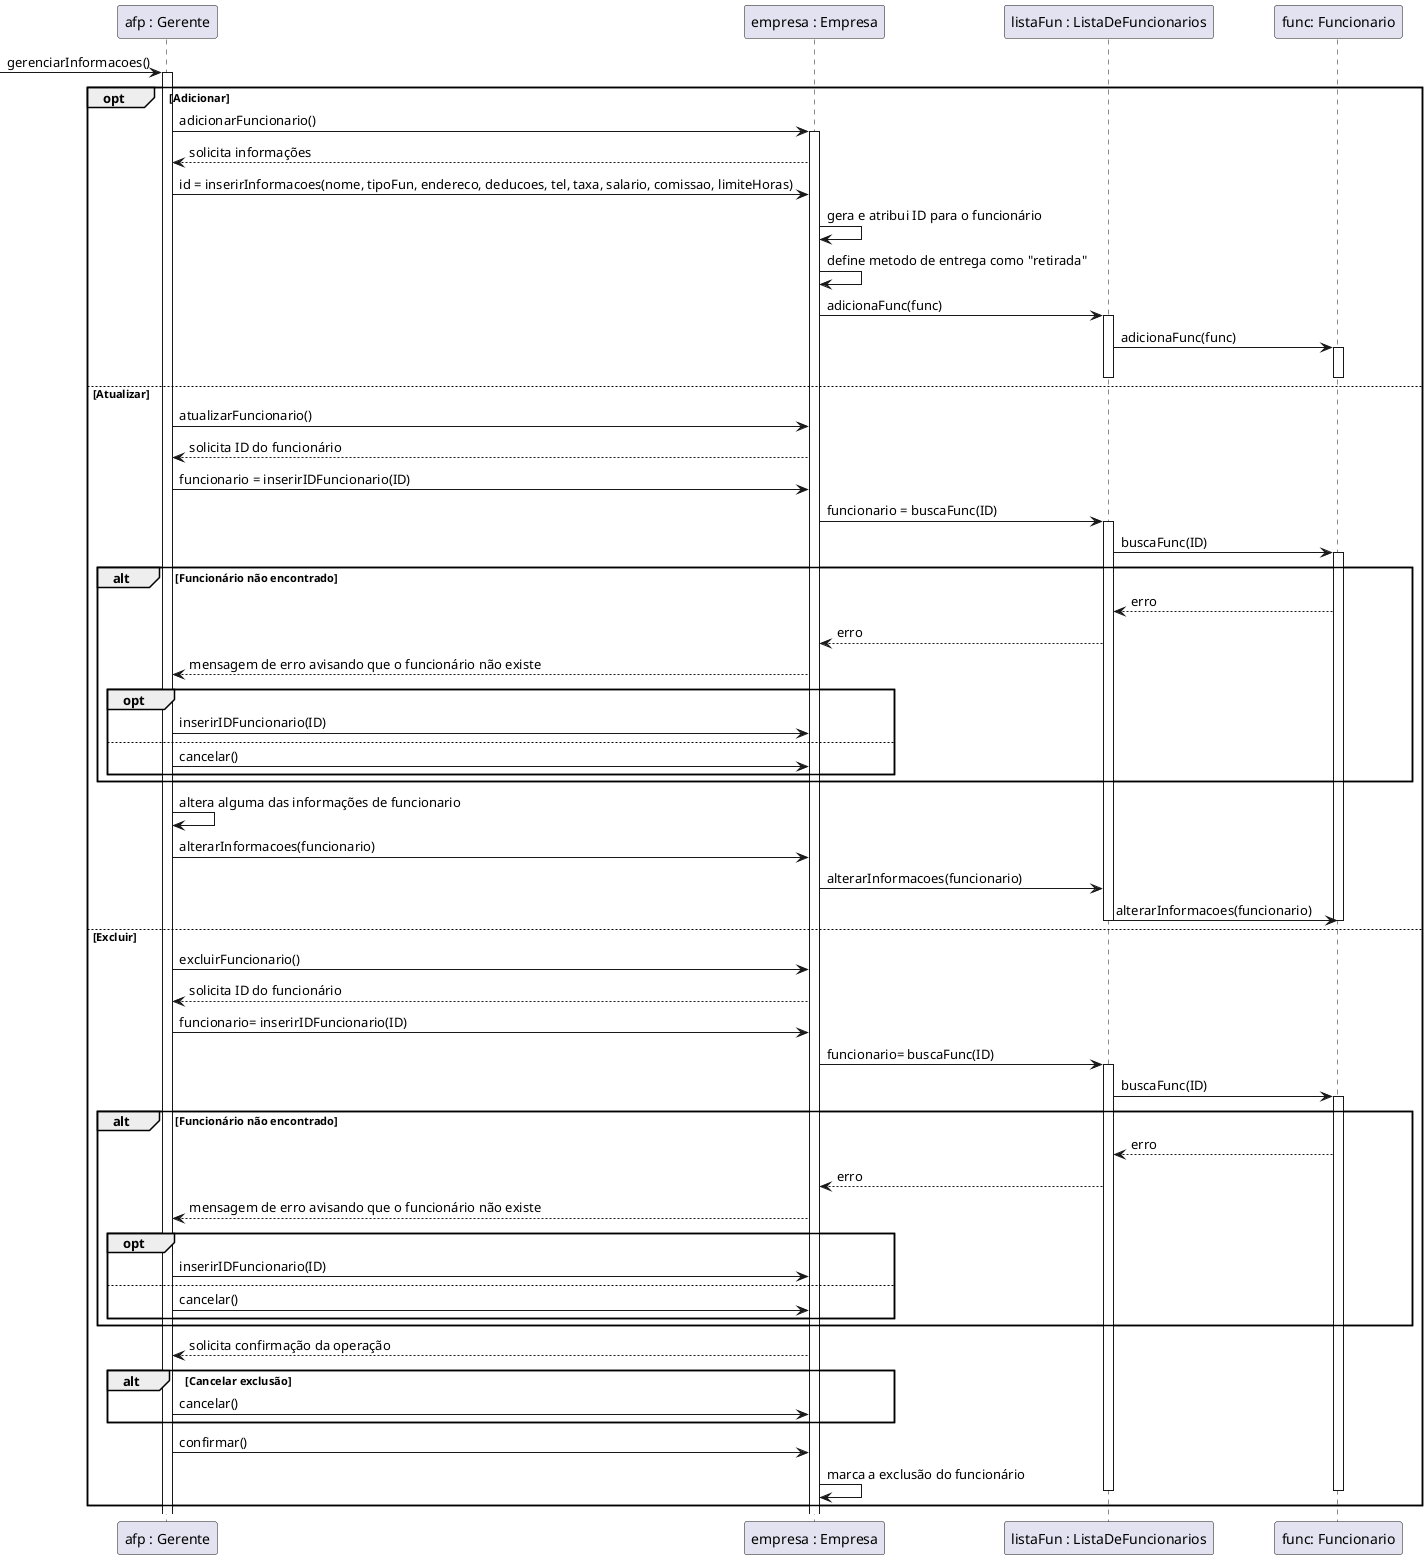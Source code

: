 @startuml ds-caso-5

Participant "afp : Gerente" as AFP
Participant "empresa : Empresa" as empresa
Participant "listaFun : ListaDeFuncionarios" as listaFuncionarios
Participant "func: Funcionario" as funcionario
' Participant "pgto: Pagamento" as pagamento
' Participant "ponto: Ponto" as ponto
' Participant "baseProj: BaseDeDadosProjetos" as baseProjeto

'não sei se precisa de loop na interação de lista de funcionários com funcionário

-> AFP : gerenciarInformacoes()
activate AFP
opt Adicionar
    AFP -> empresa : adicionarFuncionario()
    activate empresa
    AFP <-- empresa : solicita informações
    AFP -> empresa : id = inserirInformacoes(nome, tipoFun, endereco, deducoes, tel, taxa, salario, comissao, limiteHoras)
    empresa -> empresa: gera e atribui ID para o funcionário
    empresa -> empresa: define metodo de entrega como "retirada"
    empresa -> listaFuncionarios : adicionaFunc(func)
    activate listaFuncionarios
    listaFuncionarios -> funcionario: adicionaFunc(func)
    activate funcionario
    deactivate listaFuncionarios
    deactivate funcionario

else Atualizar
    AFP -> empresa : atualizarFuncionario()
    AFP <-- empresa : solicita ID do funcionário
    AFP -> empresa : funcionario = inserirIDFuncionario(ID)
    empresa -> listaFuncionarios : funcionario = buscaFunc(ID)
    activate listaFuncionarios
    listaFuncionarios -> funcionario: buscaFunc(ID)
    activate funcionario
    alt Funcionário não encontrado
        listaFuncionarios <-- funcionario: erro
        empresa <-- listaFuncionarios : erro
        AFP <-- empresa : mensagem de erro avisando que o funcionário não existe
        opt
            AFP -> empresa : inserirIDFuncionario(ID)
        else
            AFP -> empresa : cancelar()
        end
    end
    AFP -> AFP: altera alguma das informações de funcionario
    AFP -> empresa : alterarInformacoes(funcionario)
    
    empresa -> listaFuncionarios: alterarInformacoes(funcionario)
    listaFuncionarios -> funcionario: alterarInformacoes(funcionario)
    deactivate listaFuncionarios
    deactivate funcionario

else Excluir
    AFP -> empresa : excluirFuncionario()
    AFP <-- empresa : solicita ID do funcionário
    AFP -> empresa : funcionario= inserirIDFuncionario(ID)
    empresa -> listaFuncionarios : funcionario= buscaFunc(ID)
    activate listaFuncionarios
    listaFuncionarios -> funcionario: buscaFunc(ID)
    activate funcionario
    alt Funcionário não encontrado
        listaFuncionarios <-- funcionario: erro
        empresa <-- listaFuncionarios : erro
        AFP <-- empresa : mensagem de erro avisando que o funcionário não existe
        opt
            AFP -> empresa : inserirIDFuncionario(ID)
        else
            AFP -> empresa : cancelar()
        end
    end
    AFP <-- empresa : solicita confirmação da operação
    alt Cancelar exclusão
         AFP -> empresa : cancelar()
    end
    AFP -> empresa : confirmar()
    'talvez fazer voltar até o funcionario, mas né
    empresa -> empresa : marca a exclusão do funcionário 
    deactivate listaFuncionarios
    deactivate funcionario
end

@enduml